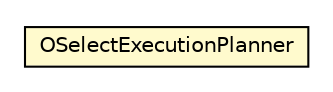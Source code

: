 #!/usr/local/bin/dot
#
# Class diagram 
# Generated by UMLGraph version R5_6-24-gf6e263 (http://www.umlgraph.org/)
#

digraph G {
	edge [fontname="Helvetica",fontsize=10,labelfontname="Helvetica",labelfontsize=10];
	node [fontname="Helvetica",fontsize=10,shape=plaintext];
	nodesep=0.25;
	ranksep=0.5;
	// com.orientechnologies.orient.core.sql.executor.OSelectExecutionPlanner
	c6384972 [label=<<table title="com.orientechnologies.orient.core.sql.executor.OSelectExecutionPlanner" border="0" cellborder="1" cellspacing="0" cellpadding="2" port="p" bgcolor="lemonChiffon" href="./OSelectExecutionPlanner.html">
		<tr><td><table border="0" cellspacing="0" cellpadding="1">
<tr><td align="center" balign="center"> OSelectExecutionPlanner </td></tr>
		</table></td></tr>
		</table>>, URL="./OSelectExecutionPlanner.html", fontname="Helvetica", fontcolor="black", fontsize=10.0];
}

